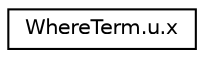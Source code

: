 digraph "Graphical Class Hierarchy"
{
 // LATEX_PDF_SIZE
  edge [fontname="Helvetica",fontsize="10",labelfontname="Helvetica",labelfontsize="10"];
  node [fontname="Helvetica",fontsize="10",shape=record];
  rankdir="LR";
  Node0 [label="WhereTerm.u.x",height=0.2,width=0.4,color="black", fillcolor="white", style="filled",URL="$db/d1b/sqlite3_8c.html#d5/d3f/structWhereTerm_8u_8x",tooltip=" "];
}
